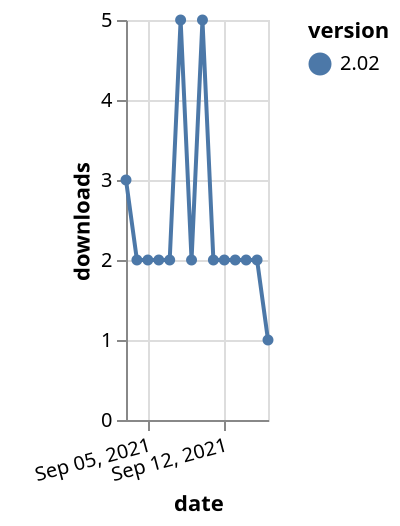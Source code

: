 {"$schema": "https://vega.github.io/schema/vega-lite/v5.json", "description": "A simple bar chart with embedded data.", "data": {"values": [{"date": "2021-09-03", "total": 272, "delta": 3, "version": "2.02"}, {"date": "2021-09-04", "total": 274, "delta": 2, "version": "2.02"}, {"date": "2021-09-05", "total": 276, "delta": 2, "version": "2.02"}, {"date": "2021-09-06", "total": 278, "delta": 2, "version": "2.02"}, {"date": "2021-09-07", "total": 280, "delta": 2, "version": "2.02"}, {"date": "2021-09-08", "total": 285, "delta": 5, "version": "2.02"}, {"date": "2021-09-09", "total": 287, "delta": 2, "version": "2.02"}, {"date": "2021-09-10", "total": 292, "delta": 5, "version": "2.02"}, {"date": "2021-09-11", "total": 294, "delta": 2, "version": "2.02"}, {"date": "2021-09-12", "total": 296, "delta": 2, "version": "2.02"}, {"date": "2021-09-13", "total": 298, "delta": 2, "version": "2.02"}, {"date": "2021-09-14", "total": 300, "delta": 2, "version": "2.02"}, {"date": "2021-09-15", "total": 302, "delta": 2, "version": "2.02"}, {"date": "2021-09-16", "total": 303, "delta": 1, "version": "2.02"}]}, "width": "container", "mark": {"type": "line", "point": {"filled": true}}, "encoding": {"x": {"field": "date", "type": "temporal", "timeUnit": "yearmonthdate", "title": "date", "axis": {"labelAngle": -15}}, "y": {"field": "delta", "type": "quantitative", "title": "downloads"}, "color": {"field": "version", "type": "nominal"}, "tooltip": {"field": "delta"}}}
